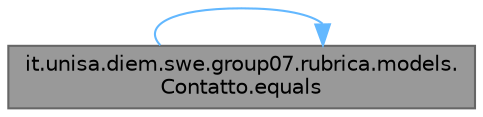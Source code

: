 digraph "it.unisa.diem.swe.group07.rubrica.models.Contatto.equals"
{
 // LATEX_PDF_SIZE
  bgcolor="transparent";
  edge [fontname=Helvetica,fontsize=10,labelfontname=Helvetica,labelfontsize=10];
  node [fontname=Helvetica,fontsize=10,shape=box,height=0.2,width=0.4];
  rankdir="RL";
  Node1 [id="Node000001",label="it.unisa.diem.swe.group07.rubrica.models.\lContatto.equals",height=0.2,width=0.4,color="gray40", fillcolor="grey60", style="filled", fontcolor="black",tooltip="metodo che consente di confrontare 2 contatti"];
  Node1 -> Node1 [id="edge1_Node000001_Node000001",dir="back",color="steelblue1",style="solid",tooltip=" "];
}
